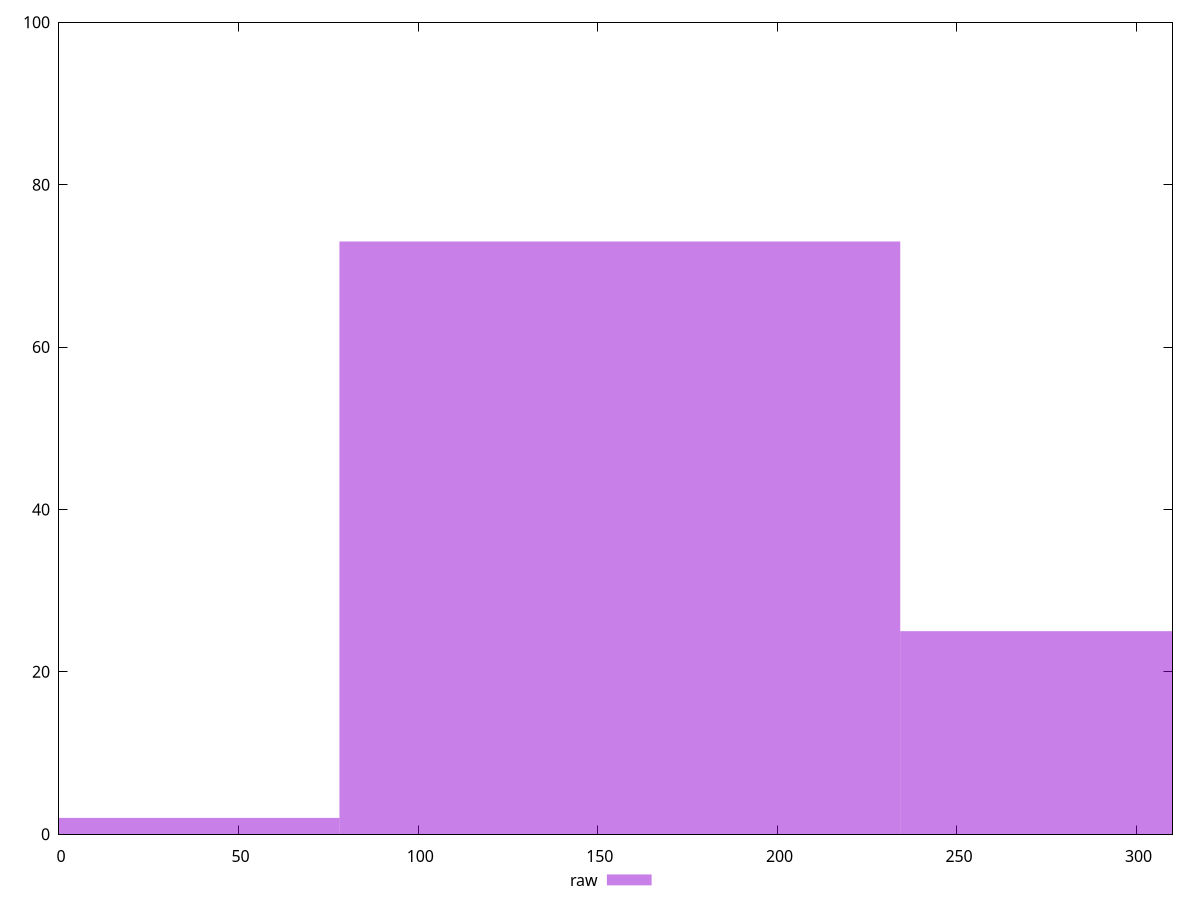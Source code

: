reset

$raw <<EOF
0 2
156.13670161297978 73
312.27340322595956 25
EOF

set key outside below
set boxwidth 156.13670161297978
set xrange [0:310]
set yrange [0:100]
set trange [0:100]
set style fill transparent solid 0.5 noborder
set terminal svg size 640, 490 enhanced background rgb 'white'
set output "report_00019_2021-02-10T18-14-37.922Z//offscreen-images/samples/pages+cached/raw/histogram.svg"

plot $raw title "raw" with boxes

reset
